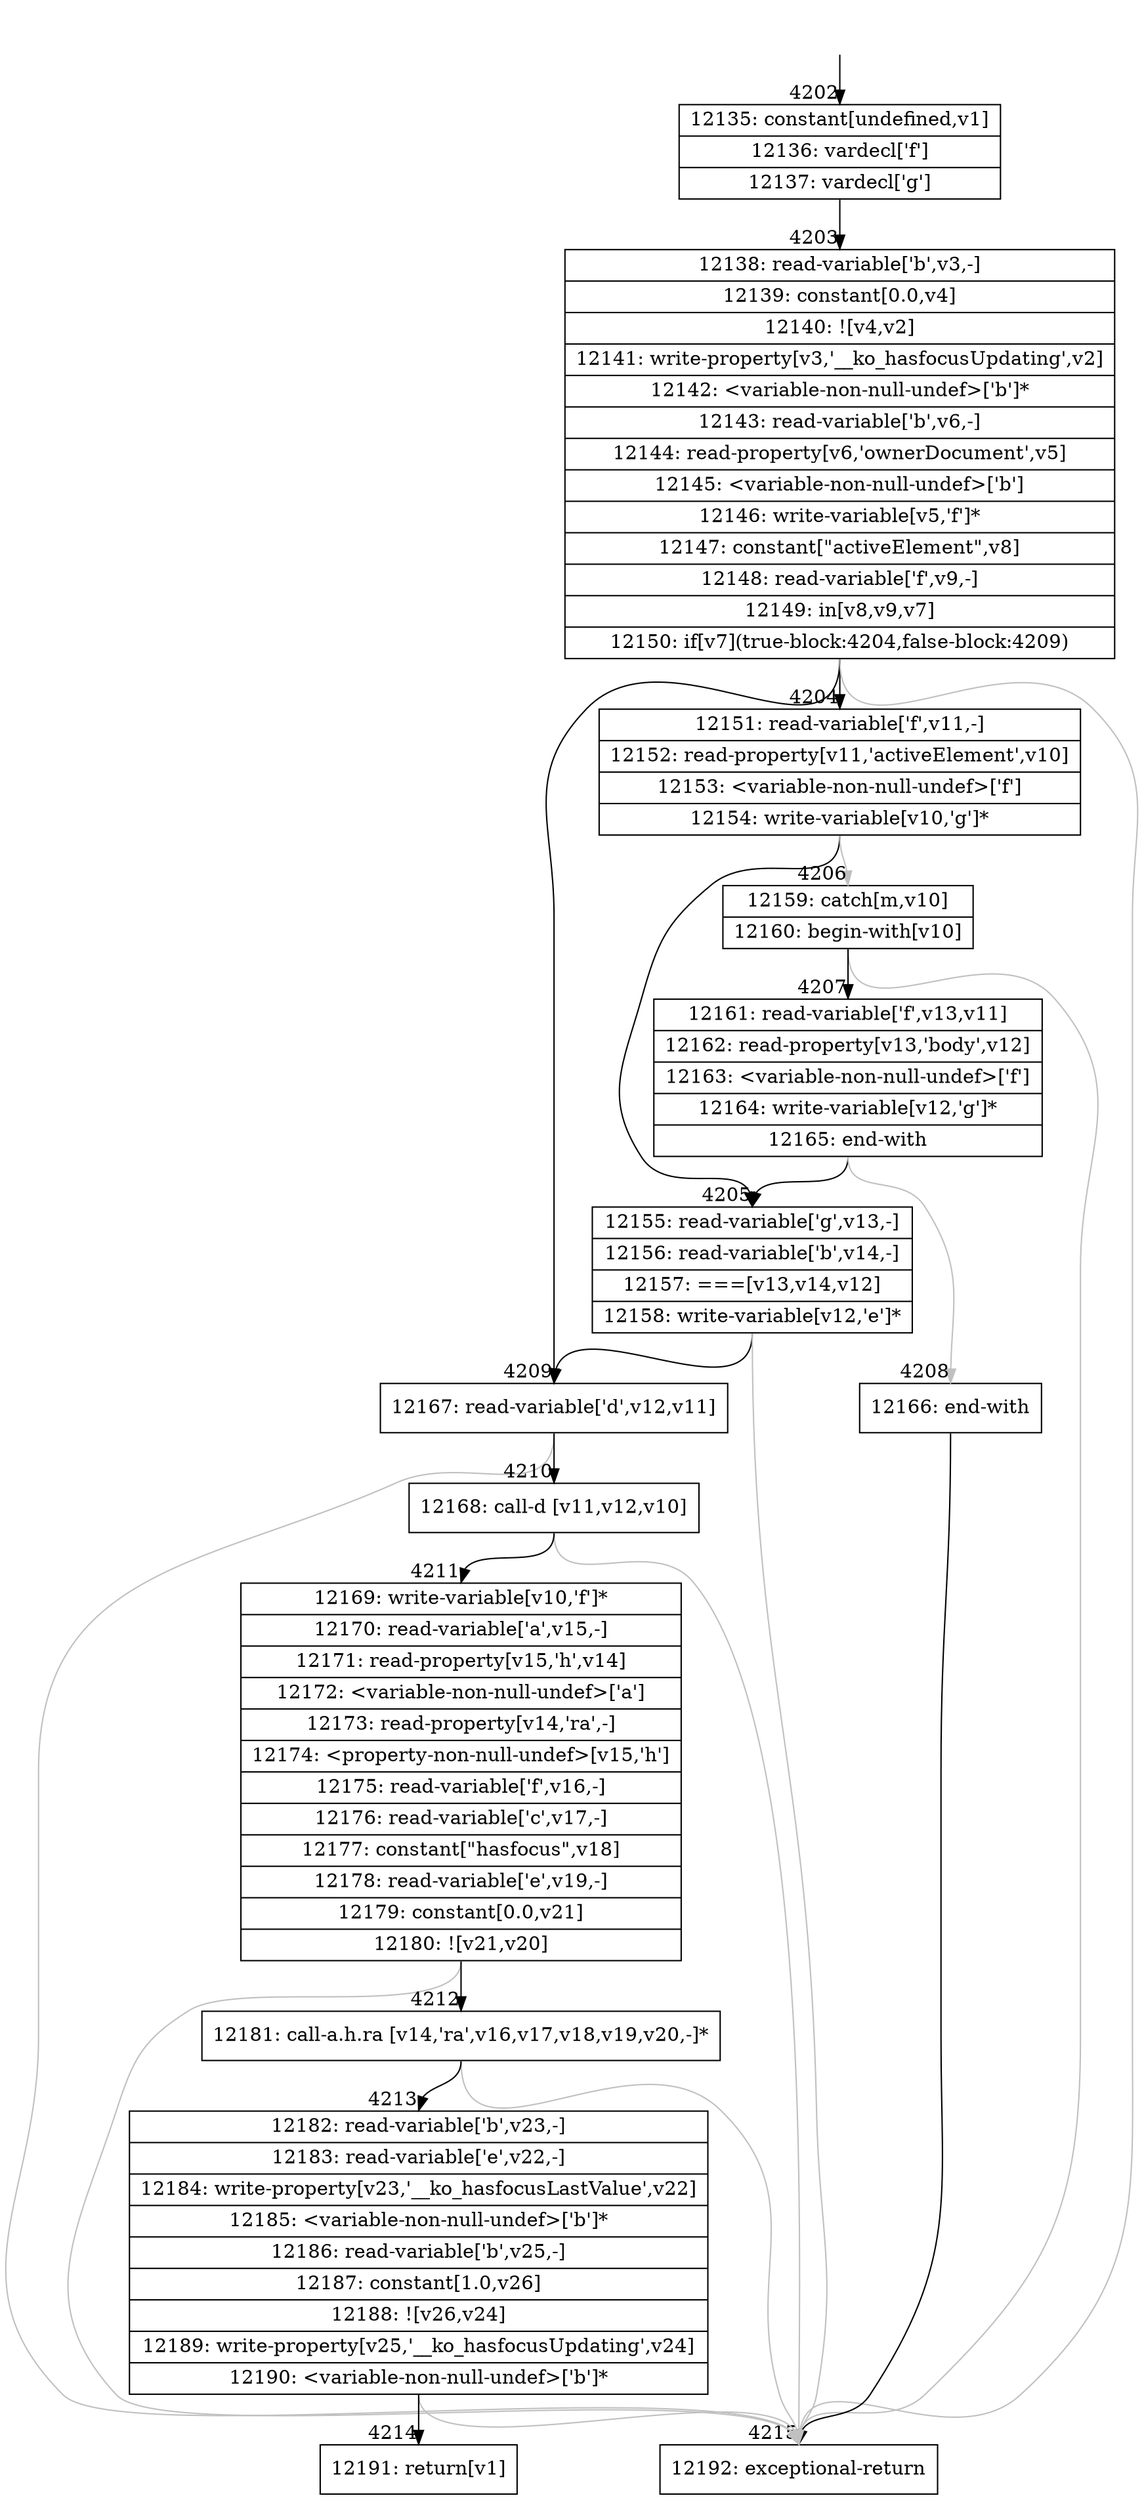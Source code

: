 digraph {
rankdir="TD"
BB_entry354[shape=none,label=""];
BB_entry354 -> BB4202 [tailport=s, headport=n, headlabel="    4202"]
BB4202 [shape=record label="{12135: constant[undefined,v1]|12136: vardecl['f']|12137: vardecl['g']}" ] 
BB4202 -> BB4203 [tailport=s, headport=n, headlabel="      4203"]
BB4203 [shape=record label="{12138: read-variable['b',v3,-]|12139: constant[0.0,v4]|12140: ![v4,v2]|12141: write-property[v3,'__ko_hasfocusUpdating',v2]|12142: \<variable-non-null-undef\>['b']*|12143: read-variable['b',v6,-]|12144: read-property[v6,'ownerDocument',v5]|12145: \<variable-non-null-undef\>['b']|12146: write-variable[v5,'f']*|12147: constant[\"activeElement\",v8]|12148: read-variable['f',v9,-]|12149: in[v8,v9,v7]|12150: if[v7](true-block:4204,false-block:4209)}" ] 
BB4203 -> BB4204 [tailport=s, headport=n, headlabel="      4204"]
BB4203 -> BB4209 [tailport=s, headport=n, headlabel="      4209"]
BB4203 -> BB4215 [tailport=s, headport=n, color=gray, headlabel="      4215"]
BB4204 [shape=record label="{12151: read-variable['f',v11,-]|12152: read-property[v11,'activeElement',v10]|12153: \<variable-non-null-undef\>['f']|12154: write-variable[v10,'g']*}" ] 
BB4204 -> BB4205 [tailport=s, headport=n, headlabel="      4205"]
BB4204 -> BB4206 [tailport=s, headport=n, color=gray, headlabel="      4206"]
BB4205 [shape=record label="{12155: read-variable['g',v13,-]|12156: read-variable['b',v14,-]|12157: ===[v13,v14,v12]|12158: write-variable[v12,'e']*}" ] 
BB4205 -> BB4209 [tailport=s, headport=n]
BB4205 -> BB4215 [tailport=s, headport=n, color=gray]
BB4206 [shape=record label="{12159: catch[m,v10]|12160: begin-with[v10]}" ] 
BB4206 -> BB4207 [tailport=s, headport=n, headlabel="      4207"]
BB4206 -> BB4215 [tailport=s, headport=n, color=gray]
BB4207 [shape=record label="{12161: read-variable['f',v13,v11]|12162: read-property[v13,'body',v12]|12163: \<variable-non-null-undef\>['f']|12164: write-variable[v12,'g']*|12165: end-with}" ] 
BB4207 -> BB4205 [tailport=s, headport=n]
BB4207 -> BB4208 [tailport=s, headport=n, color=gray, headlabel="      4208"]
BB4208 [shape=record label="{12166: end-with}" ] 
BB4208 -> BB4215 [tailport=s, headport=n]
BB4209 [shape=record label="{12167: read-variable['d',v12,v11]}" ] 
BB4209 -> BB4210 [tailport=s, headport=n, headlabel="      4210"]
BB4209 -> BB4215 [tailport=s, headport=n, color=gray]
BB4210 [shape=record label="{12168: call-d [v11,v12,v10]}" ] 
BB4210 -> BB4211 [tailport=s, headport=n, headlabel="      4211"]
BB4210 -> BB4215 [tailport=s, headport=n, color=gray]
BB4211 [shape=record label="{12169: write-variable[v10,'f']*|12170: read-variable['a',v15,-]|12171: read-property[v15,'h',v14]|12172: \<variable-non-null-undef\>['a']|12173: read-property[v14,'ra',-]|12174: \<property-non-null-undef\>[v15,'h']|12175: read-variable['f',v16,-]|12176: read-variable['c',v17,-]|12177: constant[\"hasfocus\",v18]|12178: read-variable['e',v19,-]|12179: constant[0.0,v21]|12180: ![v21,v20]}" ] 
BB4211 -> BB4212 [tailport=s, headport=n, headlabel="      4212"]
BB4211 -> BB4215 [tailport=s, headport=n, color=gray]
BB4212 [shape=record label="{12181: call-a.h.ra [v14,'ra',v16,v17,v18,v19,v20,-]*}" ] 
BB4212 -> BB4213 [tailport=s, headport=n, headlabel="      4213"]
BB4212 -> BB4215 [tailport=s, headport=n, color=gray]
BB4213 [shape=record label="{12182: read-variable['b',v23,-]|12183: read-variable['e',v22,-]|12184: write-property[v23,'__ko_hasfocusLastValue',v22]|12185: \<variable-non-null-undef\>['b']*|12186: read-variable['b',v25,-]|12187: constant[1.0,v26]|12188: ![v26,v24]|12189: write-property[v25,'__ko_hasfocusUpdating',v24]|12190: \<variable-non-null-undef\>['b']*}" ] 
BB4213 -> BB4214 [tailport=s, headport=n, headlabel="      4214"]
BB4213 -> BB4215 [tailport=s, headport=n, color=gray]
BB4214 [shape=record label="{12191: return[v1]}" ] 
BB4215 [shape=record label="{12192: exceptional-return}" ] 
}
